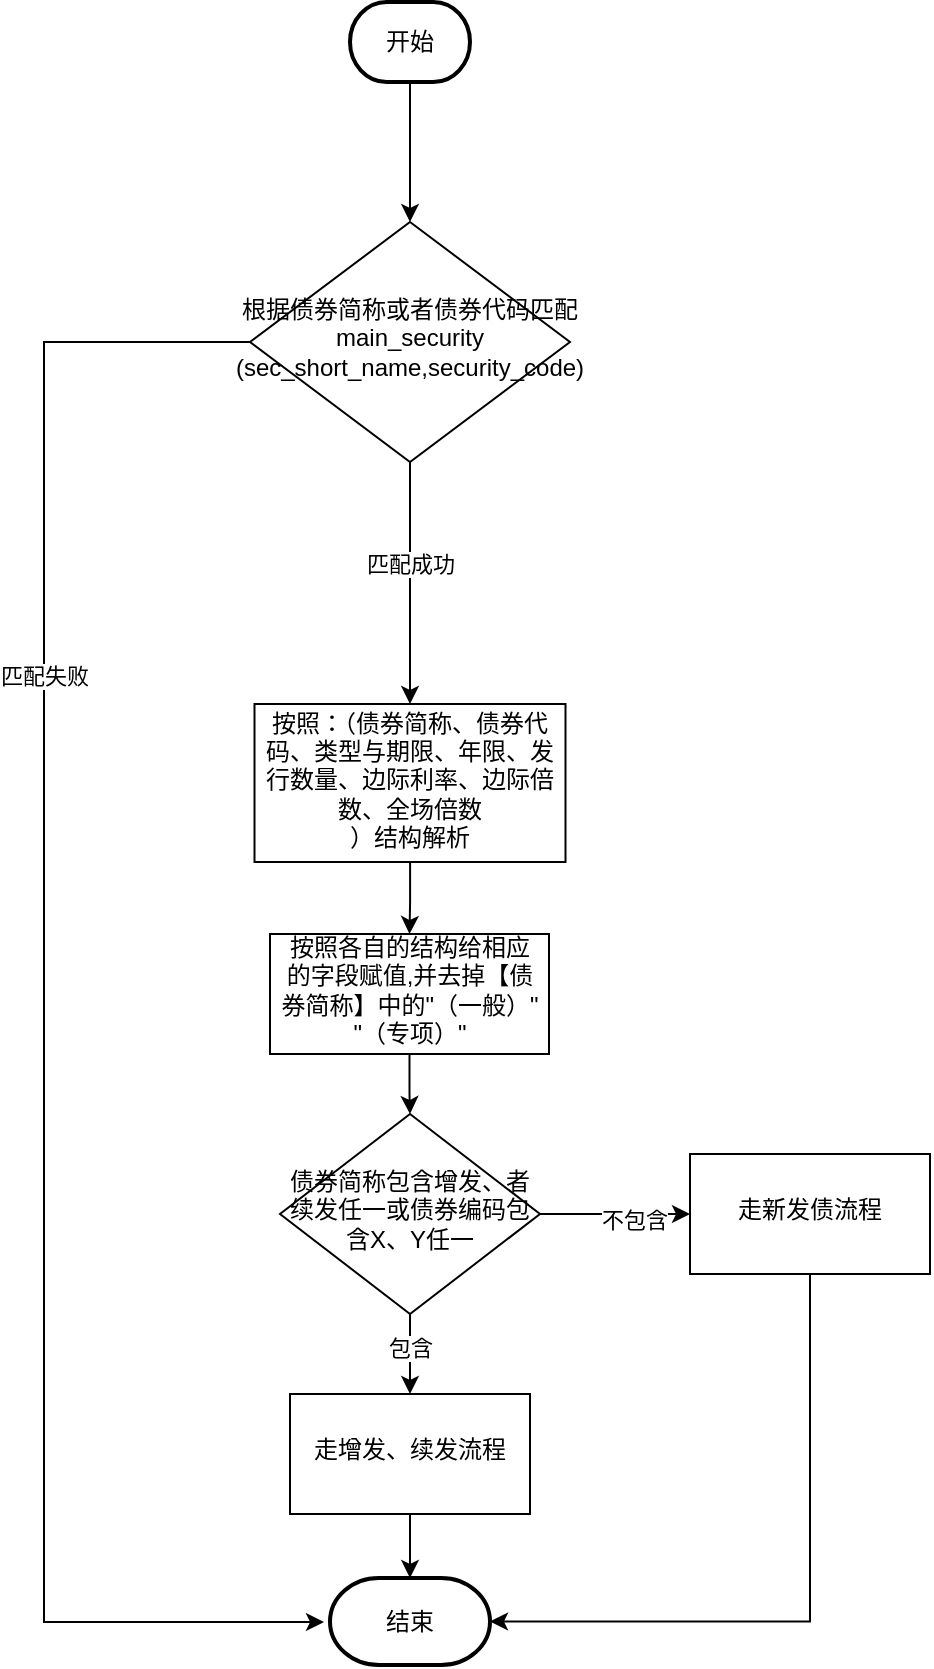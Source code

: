 <mxfile version="26.1.2">
  <diagram id="C5RBs43oDa-KdzZeNtuy" name="Page-1">
    <mxGraphModel dx="1426" dy="793" grid="1" gridSize="10" guides="1" tooltips="1" connect="1" arrows="1" fold="1" page="1" pageScale="1" pageWidth="827" pageHeight="1169" math="0" shadow="0">
      <root>
        <mxCell id="WIyWlLk6GJQsqaUBKTNV-0" />
        <mxCell id="WIyWlLk6GJQsqaUBKTNV-1" parent="WIyWlLk6GJQsqaUBKTNV-0" />
        <mxCell id="l9sripq_5CfTnT3xhVof-0" value="" style="edgeStyle=orthogonalEdgeStyle;rounded=0;orthogonalLoop=1;jettySize=auto;html=1;" edge="1" parent="WIyWlLk6GJQsqaUBKTNV-1" source="l9sripq_5CfTnT3xhVof-4">
          <mxGeometry relative="1" as="geometry">
            <mxPoint x="420" y="850" as="targetPoint" />
            <Array as="points">
              <mxPoint x="280" y="307" />
              <mxPoint x="280" y="850" />
              <mxPoint x="350" y="850" />
            </Array>
          </mxGeometry>
        </mxCell>
        <mxCell id="l9sripq_5CfTnT3xhVof-1" value="匹配失败" style="edgeLabel;html=1;align=center;verticalAlign=middle;resizable=0;points=[];" vertex="1" connectable="0" parent="l9sripq_5CfTnT3xhVof-0">
          <mxGeometry x="-0.388" relative="1" as="geometry">
            <mxPoint as="offset" />
          </mxGeometry>
        </mxCell>
        <mxCell id="l9sripq_5CfTnT3xhVof-2" value="" style="edgeStyle=orthogonalEdgeStyle;rounded=0;orthogonalLoop=1;jettySize=auto;html=1;entryX=0.5;entryY=0;entryDx=0;entryDy=0;" edge="1" parent="WIyWlLk6GJQsqaUBKTNV-1" source="l9sripq_5CfTnT3xhVof-4" target="l9sripq_5CfTnT3xhVof-12">
          <mxGeometry relative="1" as="geometry">
            <mxPoint x="463" y="414" as="targetPoint" />
          </mxGeometry>
        </mxCell>
        <mxCell id="l9sripq_5CfTnT3xhVof-3" value="匹配成功" style="edgeLabel;html=1;align=center;verticalAlign=middle;resizable=0;points=[];" vertex="1" connectable="0" parent="l9sripq_5CfTnT3xhVof-2">
          <mxGeometry x="-0.166" relative="1" as="geometry">
            <mxPoint as="offset" />
          </mxGeometry>
        </mxCell>
        <mxCell id="l9sripq_5CfTnT3xhVof-4" value="根据债券简称或者债券代码匹配main_security&lt;br&gt;(sec_short_name,security_code)" style="rhombus;whiteSpace=wrap;html=1;shadow=0;fontFamily=Helvetica;fontSize=12;align=center;strokeWidth=1;spacing=6;spacingTop=-4;" vertex="1" parent="WIyWlLk6GJQsqaUBKTNV-1">
          <mxGeometry x="383" y="150" width="160" height="120" as="geometry" />
        </mxCell>
        <mxCell id="l9sripq_5CfTnT3xhVof-26" value="" style="edgeStyle=orthogonalEdgeStyle;rounded=0;orthogonalLoop=1;jettySize=auto;html=1;" edge="1" parent="WIyWlLk6GJQsqaUBKTNV-1" source="l9sripq_5CfTnT3xhVof-6" target="l9sripq_5CfTnT3xhVof-4">
          <mxGeometry relative="1" as="geometry" />
        </mxCell>
        <mxCell id="l9sripq_5CfTnT3xhVof-6" value="开始" style="strokeWidth=2;html=1;shape=mxgraph.flowchart.terminator;whiteSpace=wrap;" vertex="1" parent="WIyWlLk6GJQsqaUBKTNV-1">
          <mxGeometry x="433" y="40" width="60" height="40" as="geometry" />
        </mxCell>
        <mxCell id="l9sripq_5CfTnT3xhVof-11" value="" style="edgeStyle=orthogonalEdgeStyle;rounded=0;orthogonalLoop=1;jettySize=auto;html=1;" edge="1" parent="WIyWlLk6GJQsqaUBKTNV-1" source="l9sripq_5CfTnT3xhVof-12" target="l9sripq_5CfTnT3xhVof-14">
          <mxGeometry relative="1" as="geometry" />
        </mxCell>
        <mxCell id="l9sripq_5CfTnT3xhVof-12" value="&lt;font&gt;按照：（&lt;span style=&quot;background-color: transparent;&quot;&gt;债券简称、债券代码、类型与期限、年限、发行数量、边际利率、边际倍数、全场倍数&lt;/span&gt;&lt;br&gt;&lt;/font&gt;&lt;font&gt;&lt;span class=&quot;lark-record-clipboard&quot; data-lark-record-format=&quot;docx/text&quot; data-lark-record-data=&quot;{&amp;quot;rootId&amp;quot;:&amp;quot;Aed7douATo9B6cx0R7Rc3emsnXd&amp;quot;,&amp;quot;text&amp;quot;:{&amp;quot;initialAttributedTexts&amp;quot;:{&amp;quot;text&amp;quot;:{&amp;quot;0&amp;quot;:&amp;quot;债券简称、债券代码、类型与期限、年限、发行数量、边际利率、边际倍数、全场倍数&amp;quot;},&amp;quot;attribs&amp;quot;:{&amp;quot;0&amp;quot;:&amp;quot;*0+12&amp;quot;}},&amp;quot;apool&amp;quot;:{&amp;quot;numToAttrib&amp;quot;:{&amp;quot;0&amp;quot;:[&amp;quot;author&amp;quot;,&amp;quot;7403194829083705347&amp;quot;]},&amp;quot;nextNum&amp;quot;:1}},&amp;quot;type&amp;quot;:&amp;quot;text&amp;quot;,&amp;quot;referenceRecordMap&amp;quot;:{},&amp;quot;extra&amp;quot;:{&amp;quot;channel&amp;quot;:&amp;quot;saas&amp;quot;,&amp;quot;isEqualBlockSelection&amp;quot;:false,&amp;quot;pasteRandomId&amp;quot;:&amp;quot;788528d0-5e0e-4c7f-8d60-cfeaeebf4ef1&amp;quot;,&amp;quot;mention_page_title&amp;quot;:{},&amp;quot;external_mention_url&amp;quot;:{}},&amp;quot;isKeepQuoteContainer&amp;quot;:false,&amp;quot;isFromCode&amp;quot;:false,&amp;quot;selection&amp;quot;:[{&amp;quot;id&amp;quot;:1316,&amp;quot;type&amp;quot;:&amp;quot;text&amp;quot;,&amp;quot;selection&amp;quot;:{&amp;quot;start&amp;quot;:5,&amp;quot;end&amp;quot;:43},&amp;quot;recordId&amp;quot;:&amp;quot;LA4bdD6fjouorxx8NuWcUlaUncd&amp;quot;}],&amp;quot;payloadMap&amp;quot;:{},&amp;quot;isCut&amp;quot;:false}&quot;&gt;&lt;/span&gt;）结构解析&lt;/font&gt;" style="whiteSpace=wrap;html=1;shadow=0;strokeWidth=1;spacing=6;spacingTop=-4;" vertex="1" parent="WIyWlLk6GJQsqaUBKTNV-1">
          <mxGeometry x="385.25" y="391" width="155.5" height="79" as="geometry" />
        </mxCell>
        <mxCell id="l9sripq_5CfTnT3xhVof-13" value="" style="edgeStyle=orthogonalEdgeStyle;rounded=0;orthogonalLoop=1;jettySize=auto;html=1;" edge="1" parent="WIyWlLk6GJQsqaUBKTNV-1" source="l9sripq_5CfTnT3xhVof-14" target="l9sripq_5CfTnT3xhVof-19">
          <mxGeometry relative="1" as="geometry" />
        </mxCell>
        <mxCell id="l9sripq_5CfTnT3xhVof-14" value="按照各自的结构给相应的字段赋值,并去掉【债券简称】中的&quot;（一般）&quot; &quot;（专项）&quot;" style="whiteSpace=wrap;html=1;shadow=0;strokeWidth=1;spacing=6;spacingTop=-4;" vertex="1" parent="WIyWlLk6GJQsqaUBKTNV-1">
          <mxGeometry x="393" y="506" width="139.5" height="60" as="geometry" />
        </mxCell>
        <mxCell id="l9sripq_5CfTnT3xhVof-15" value="" style="edgeStyle=orthogonalEdgeStyle;rounded=0;orthogonalLoop=1;jettySize=auto;html=1;" edge="1" parent="WIyWlLk6GJQsqaUBKTNV-1" source="l9sripq_5CfTnT3xhVof-19" target="l9sripq_5CfTnT3xhVof-22">
          <mxGeometry relative="1" as="geometry" />
        </mxCell>
        <mxCell id="l9sripq_5CfTnT3xhVof-16" value="包含" style="edgeLabel;html=1;align=center;verticalAlign=middle;resizable=0;points=[];" vertex="1" connectable="0" parent="l9sripq_5CfTnT3xhVof-15">
          <mxGeometry x="-0.18" relative="1" as="geometry">
            <mxPoint as="offset" />
          </mxGeometry>
        </mxCell>
        <mxCell id="l9sripq_5CfTnT3xhVof-17" value="" style="edgeStyle=orthogonalEdgeStyle;rounded=0;orthogonalLoop=1;jettySize=auto;html=1;" edge="1" parent="WIyWlLk6GJQsqaUBKTNV-1" source="l9sripq_5CfTnT3xhVof-19" target="l9sripq_5CfTnT3xhVof-24">
          <mxGeometry relative="1" as="geometry" />
        </mxCell>
        <mxCell id="l9sripq_5CfTnT3xhVof-18" value="不包含" style="edgeLabel;html=1;align=center;verticalAlign=middle;resizable=0;points=[];" vertex="1" connectable="0" parent="l9sripq_5CfTnT3xhVof-17">
          <mxGeometry x="0.247" y="-3" relative="1" as="geometry">
            <mxPoint as="offset" />
          </mxGeometry>
        </mxCell>
        <mxCell id="l9sripq_5CfTnT3xhVof-19" value="债券简称包含增发、者续发任一或债券编码包含X、Y任一" style="rhombus;whiteSpace=wrap;html=1;shadow=0;strokeWidth=1;spacing=6;spacingTop=-4;" vertex="1" parent="WIyWlLk6GJQsqaUBKTNV-1">
          <mxGeometry x="398" y="596" width="130" height="100" as="geometry" />
        </mxCell>
        <mxCell id="l9sripq_5CfTnT3xhVof-20" value="结束" style="strokeWidth=2;html=1;shape=mxgraph.flowchart.terminator;whiteSpace=wrap;" vertex="1" parent="WIyWlLk6GJQsqaUBKTNV-1">
          <mxGeometry x="423" y="828" width="80" height="43.5" as="geometry" />
        </mxCell>
        <mxCell id="l9sripq_5CfTnT3xhVof-21" value="" style="edgeStyle=orthogonalEdgeStyle;rounded=0;orthogonalLoop=1;jettySize=auto;html=1;" edge="1" parent="WIyWlLk6GJQsqaUBKTNV-1" source="l9sripq_5CfTnT3xhVof-22" target="l9sripq_5CfTnT3xhVof-20">
          <mxGeometry relative="1" as="geometry" />
        </mxCell>
        <mxCell id="l9sripq_5CfTnT3xhVof-22" value="走增发、续发流程" style="whiteSpace=wrap;html=1;shadow=0;strokeWidth=1;spacing=6;spacingTop=-4;" vertex="1" parent="WIyWlLk6GJQsqaUBKTNV-1">
          <mxGeometry x="403" y="736" width="120" height="60" as="geometry" />
        </mxCell>
        <mxCell id="l9sripq_5CfTnT3xhVof-23" value="" style="edgeStyle=orthogonalEdgeStyle;rounded=0;orthogonalLoop=1;jettySize=auto;html=1;entryX=1;entryY=0.5;entryDx=0;entryDy=0;entryPerimeter=0;exitX=0.5;exitY=1;exitDx=0;exitDy=0;" edge="1" parent="WIyWlLk6GJQsqaUBKTNV-1" source="l9sripq_5CfTnT3xhVof-24" target="l9sripq_5CfTnT3xhVof-20">
          <mxGeometry relative="1" as="geometry">
            <mxPoint x="663" y="756" as="targetPoint" />
          </mxGeometry>
        </mxCell>
        <mxCell id="l9sripq_5CfTnT3xhVof-24" value="走新发债流程" style="whiteSpace=wrap;html=1;shadow=0;strokeWidth=1;spacing=6;spacingTop=-4;" vertex="1" parent="WIyWlLk6GJQsqaUBKTNV-1">
          <mxGeometry x="603" y="616" width="120" height="60" as="geometry" />
        </mxCell>
      </root>
    </mxGraphModel>
  </diagram>
</mxfile>
